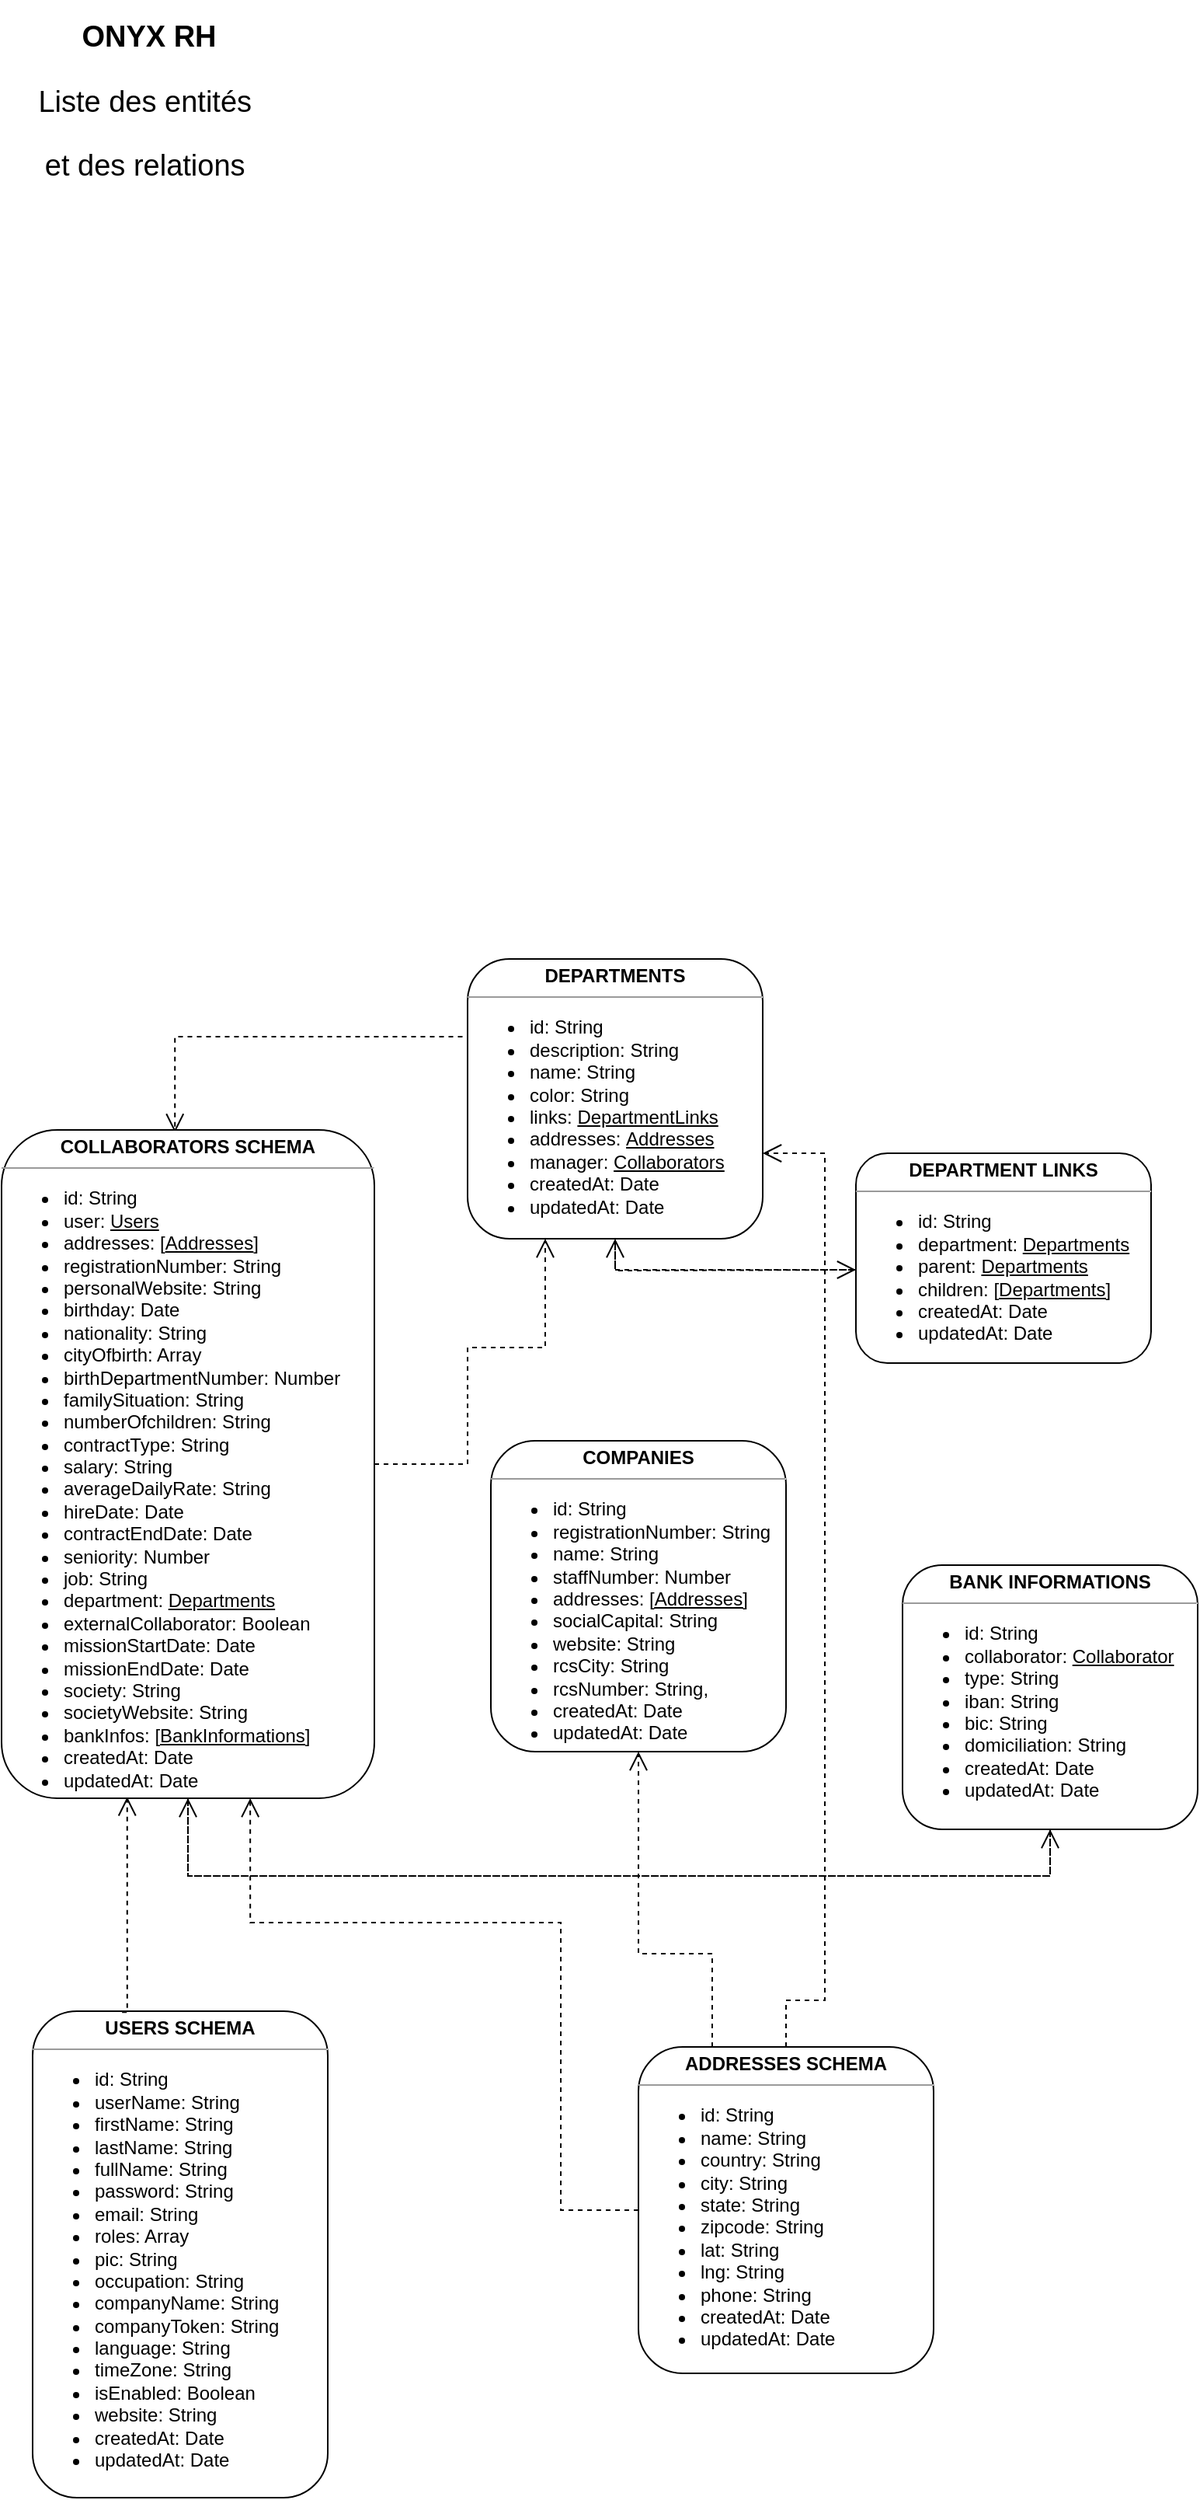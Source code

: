 <mxfile version="10.8.0" type="device"><diagram name="Page-1" id="c4acf3e9-155e-7222-9cf6-157b1a14988f"><mxGraphModel dx="685" dy="2079" grid="1" gridSize="10" guides="1" tooltips="1" connect="1" arrows="1" fold="1" page="1" pageScale="1" pageWidth="850" pageHeight="1100" background="#ffffff" math="0" shadow="0"><root><mxCell id="0"/><mxCell id="1" parent="0"/><mxCell id="5d2195bd80daf111-36" style="edgeStyle=orthogonalEdgeStyle;rounded=0;html=1;dashed=1;labelBackgroundColor=none;startFill=0;endArrow=open;endFill=0;endSize=10;fontFamily=Verdana;fontSize=10;exitX=0;exitY=0.5;exitDx=0;exitDy=0;entryX=0.667;entryY=1;entryDx=0;entryDy=0;entryPerimeter=0;" parent="1" source="5d2195bd80daf111-15" target="AQMQqpWyUNl0TVWMJhzB-14" edge="1"><mxGeometry relative="1" as="geometry"><Array as="points"><mxPoint x="400" y="335"/><mxPoint x="400" y="150"/><mxPoint x="200" y="150"/></Array><mxPoint x="550" y="823" as="sourcePoint"/><mxPoint x="490" y="520.167" as="targetPoint"/></mxGeometry></mxCell><mxCell id="5d2195bd80daf111-26" style="edgeStyle=orthogonalEdgeStyle;rounded=0;html=1;dashed=1;labelBackgroundColor=none;startFill=0;endArrow=open;endFill=0;endSize=10;fontFamily=Verdana;fontSize=10;" parent="1" target="AQMQqpWyUNl0TVWMJhzB-12" edge="1"><mxGeometry relative="1" as="geometry"><Array as="points"/><mxPoint x="590" y="-270" as="sourcePoint"/><mxPoint x="685" y="300.167" as="targetPoint"/></mxGeometry></mxCell><mxCell id="5d2195bd80daf111-15" value="&lt;p style=&quot;margin: 0px ; margin-top: 4px ; text-align: center&quot;&gt;&lt;b&gt;ADDRESSES SCHEMA&lt;/b&gt;&lt;/p&gt;&lt;hr size=&quot;1&quot;&gt;&lt;p&gt;&lt;/p&gt;&lt;ul&gt;&lt;li&gt;id: String&lt;/li&gt;&lt;li&gt;name: String&lt;/li&gt;&lt;li&gt;country: String&lt;/li&gt;&lt;li&gt;city: String&lt;/li&gt;&lt;li&gt;state: String&lt;/li&gt;&lt;li&gt;zipcode: String&lt;/li&gt;&lt;li&gt;lat: String&lt;/li&gt;&lt;li&gt;lng: String&lt;/li&gt;&lt;li&gt;phone: String&lt;/li&gt;&lt;li&gt;createdAt: Date&lt;/li&gt;&lt;li&gt;updatedAt: Date&lt;/li&gt;&lt;/ul&gt;&lt;div&gt;&lt;/div&gt;" style="verticalAlign=top;align=left;overflow=fill;fontSize=12;fontFamily=Helvetica;html=1;rounded=1;shadow=0;comic=0;labelBackgroundColor=none;strokeColor=#000000;strokeWidth=1;fillColor=#ffffff;" parent="1" vertex="1"><mxGeometry x="450" y="230" width="190" height="210" as="geometry"/></mxCell><mxCell id="5d2195bd80daf111-21" style="edgeStyle=orthogonalEdgeStyle;rounded=0;html=1;labelBackgroundColor=none;startFill=0;endArrow=open;endFill=0;endSize=10;fontFamily=Verdana;fontSize=10;dashed=1;" parent="1" source="AQMQqpWyUNl0TVWMJhzB-14" target="AQMQqpWyUNl0TVWMJhzB-11" edge="1"><mxGeometry relative="1" as="geometry"><mxPoint x="395" y="68" as="targetPoint"/><Array as="points"><mxPoint x="160" y="120"/><mxPoint x="715" y="120"/></Array></mxGeometry></mxCell><mxCell id="5d2195bd80daf111-22" style="edgeStyle=orthogonalEdgeStyle;rounded=0;html=1;exitX=0.5;exitY=1;dashed=1;labelBackgroundColor=none;startFill=0;endArrow=open;endFill=0;endSize=10;fontFamily=Verdana;fontSize=10;exitDx=0;exitDy=0;" parent="1" source="AQMQqpWyUNl0TVWMJhzB-11" edge="1"><mxGeometry relative="1" as="geometry"><Array as="points"><mxPoint x="715" y="120"/><mxPoint x="160" y="120"/></Array><mxPoint x="160" y="70" as="targetPoint"/></mxGeometry></mxCell><mxCell id="5d2195bd80daf111-18" value="&lt;p style=&quot;margin: 0px ; margin-top: 4px ; text-align: center&quot;&gt;&lt;b&gt;USERS SCHEMA&lt;/b&gt;&lt;/p&gt;&lt;hr size=&quot;1&quot;&gt;&lt;p style=&quot;margin: 0px ; margin-left: 4px&quot;&gt;&lt;/p&gt;&lt;ul&gt;&lt;li&gt;id: String&lt;/li&gt;&lt;li&gt;userName: String&lt;/li&gt;&lt;li&gt;firstName: String&lt;/li&gt;&lt;li&gt;lastName: String&lt;/li&gt;&lt;li&gt;&lt;span&gt;fullName: String&lt;/span&gt;&lt;/li&gt;&lt;li&gt;&lt;span&gt;password: String&lt;/span&gt;&lt;/li&gt;&lt;li&gt;&lt;span&gt;email: String&lt;/span&gt;&lt;/li&gt;&lt;li&gt;&lt;span&gt;roles: Array&lt;/span&gt;&lt;/li&gt;&lt;li&gt;&lt;span&gt;pic: String&lt;/span&gt;&lt;/li&gt;&lt;li&gt;occupation: String&lt;/li&gt;&lt;li&gt;companyName: String&lt;/li&gt;&lt;li&gt;companyToken: String&lt;/li&gt;&lt;li&gt;language: String&lt;/li&gt;&lt;li&gt;timeZone: String&lt;/li&gt;&lt;li&gt;isEnabled: Boolean&lt;/li&gt;&lt;li&gt;website: String&lt;/li&gt;&lt;li&gt;createdAt: Date&lt;/li&gt;&lt;li&gt;updatedAt: Date&lt;/li&gt;&lt;/ul&gt;&lt;p&gt;&lt;/p&gt;" style="verticalAlign=top;align=left;overflow=fill;fontSize=12;fontFamily=Helvetica;html=1;rounded=1;shadow=0;comic=0;labelBackgroundColor=none;strokeColor=#000000;strokeWidth=1;fillColor=#ffffff;" parent="1" vertex="1"><mxGeometry x="60" y="207" width="190" height="313" as="geometry"/></mxCell><mxCell id="5d2195bd80daf111-23" style="edgeStyle=orthogonalEdgeStyle;rounded=0;html=1;dashed=1;labelBackgroundColor=none;startFill=0;endArrow=open;endFill=0;endSize=10;fontFamily=Verdana;fontSize=10;entryX=0.337;entryY=0.998;entryDx=0;entryDy=0;entryPerimeter=0;exitX=0.303;exitY=0.002;exitDx=0;exitDy=0;exitPerimeter=0;" parent="1" source="5d2195bd80daf111-18" target="AQMQqpWyUNl0TVWMJhzB-14" edge="1"><mxGeometry relative="1" as="geometry"><Array as="points"><mxPoint x="121" y="208"/></Array><mxPoint x="160" y="207" as="sourcePoint"/><mxPoint x="395" y="70.5" as="targetPoint"/></mxGeometry></mxCell><mxCell id="5d2195bd80daf111-24" style="edgeStyle=orthogonalEdgeStyle;rounded=0;html=1;dashed=1;labelBackgroundColor=none;startFill=0;endArrow=open;endFill=0;endSize=10;fontFamily=Verdana;fontSize=10;exitX=0.5;exitY=0;exitDx=0;exitDy=0;" parent="1" source="5d2195bd80daf111-15" target="AQMQqpWyUNl0TVWMJhzB-12" edge="1"><mxGeometry relative="1" as="geometry"><Array as="points"><mxPoint x="545" y="200"/><mxPoint x="570" y="200"/><mxPoint x="570" y="-345"/></Array><mxPoint x="250" y="310" as="sourcePoint"/><mxPoint x="580" y="160" as="targetPoint"/></mxGeometry></mxCell><mxCell id="5d2195bd80daf111-25" style="edgeStyle=orthogonalEdgeStyle;rounded=0;html=1;dashed=1;labelBackgroundColor=none;startFill=0;endArrow=open;endFill=0;endSize=10;fontFamily=Verdana;fontSize=10;" parent="1" target="AQMQqpWyUNl0TVWMJhzB-13" edge="1"><mxGeometry relative="1" as="geometry"><Array as="points"><mxPoint x="435" y="-270"/></Array><mxPoint x="435" y="-300" as="sourcePoint"/></mxGeometry></mxCell><mxCell id="5d2195bd80daf111-29" style="edgeStyle=orthogonalEdgeStyle;rounded=0;html=1;dashed=1;labelBackgroundColor=none;startFill=0;endArrow=open;endFill=0;endSize=10;fontFamily=Verdana;fontSize=10;exitX=0;exitY=0.293;exitDx=0;exitDy=0;entryX=0.465;entryY=0.004;entryDx=0;entryDy=0;entryPerimeter=0;exitPerimeter=0;" parent="1" source="AQMQqpWyUNl0TVWMJhzB-12" target="AQMQqpWyUNl0TVWMJhzB-14" edge="1"><mxGeometry relative="1" as="geometry"><mxPoint x="250" y="520" as="sourcePoint"/><mxPoint x="280" y="-58" as="targetPoint"/><Array as="points"><mxPoint x="340" y="-420"/><mxPoint x="152" y="-420"/></Array></mxGeometry></mxCell><mxCell id="5d2195bd80daf111-30" style="edgeStyle=orthogonalEdgeStyle;rounded=0;html=1;dashed=1;labelBackgroundColor=none;startFill=0;endArrow=open;endFill=0;endSize=10;fontFamily=Verdana;fontSize=10;exitX=1;exitY=0.5;exitDx=0;exitDy=0;" parent="1" source="AQMQqpWyUNl0TVWMJhzB-14" target="AQMQqpWyUNl0TVWMJhzB-12" edge="1"><mxGeometry relative="1" as="geometry"><Array as="points"><mxPoint x="340" y="-145"/><mxPoint x="340" y="-220"/><mxPoint x="390" y="-220"/></Array><mxPoint x="199" y="90" as="sourcePoint"/><mxPoint x="350" y="641.833" as="targetPoint"/></mxGeometry></mxCell><mxCell id="5d2195bd80daf111-31" style="edgeStyle=orthogonalEdgeStyle;rounded=0;html=1;dashed=1;labelBackgroundColor=none;startFill=0;endArrow=open;endFill=0;endSize=10;fontFamily=Verdana;fontSize=10;exitX=0.25;exitY=0;exitDx=0;exitDy=0;" parent="1" source="5d2195bd80daf111-15" target="AQMQqpWyUNl0TVWMJhzB-10" edge="1"><mxGeometry relative="1" as="geometry"><Array as="points"><mxPoint x="498" y="170"/><mxPoint x="450" y="170"/></Array><mxPoint x="250" y="560.167" as="sourcePoint"/><mxPoint x="650" y="560.167" as="targetPoint"/></mxGeometry></mxCell><mxCell id="AQMQqpWyUNl0TVWMJhzB-10" value="&lt;p style=&quot;margin: 0px ; margin-top: 4px ; text-align: center&quot;&gt;&lt;b&gt;COMPANIES&lt;/b&gt;&lt;/p&gt;&lt;hr size=&quot;1&quot;&gt;&lt;p&gt;&lt;/p&gt;&lt;ul&gt;&lt;li&gt;id: String&lt;/li&gt;&lt;li&gt;&lt;span&gt;registrationNumber&lt;/span&gt;: String&lt;/li&gt;&lt;li&gt;name: String&lt;/li&gt;&lt;li&gt;staffNumber: Number&lt;/li&gt;&lt;li&gt;addresses: &lt;u&gt;[&lt;u&gt;Addresses&lt;/u&gt;]&lt;/u&gt;&lt;/li&gt;&lt;li&gt;socialCapital: String&lt;/li&gt;&lt;li&gt;website: String&lt;/li&gt;&lt;li&gt;rcsCity: String&lt;/li&gt;&lt;li&gt;rcsNumber: String,&lt;/li&gt;&lt;li&gt;createdAt: Date&lt;/li&gt;&lt;li&gt;updatedAt: Date&lt;/li&gt;&lt;/ul&gt;&lt;div&gt;&lt;/div&gt;" style="verticalAlign=top;align=left;overflow=fill;fontSize=12;fontFamily=Helvetica;html=1;rounded=1;shadow=0;comic=0;labelBackgroundColor=none;strokeColor=#000000;strokeWidth=1;fillColor=#ffffff;" vertex="1" parent="1"><mxGeometry x="355" y="-160" width="190" height="200" as="geometry"/></mxCell><mxCell id="AQMQqpWyUNl0TVWMJhzB-11" value="&lt;p style=&quot;margin: 0px ; margin-top: 4px ; text-align: center&quot;&gt;&lt;b&gt;BANK INFORMATIONS&lt;/b&gt;&lt;/p&gt;&lt;hr size=&quot;1&quot;&gt;&lt;p&gt;&lt;/p&gt;&lt;ul&gt;&lt;li&gt;id: String&lt;/li&gt;&lt;li&gt;collaborator: &lt;u&gt;Collaborator&lt;/u&gt;&lt;/li&gt;&lt;li&gt;type: String&lt;/li&gt;&lt;li&gt;iban: String&lt;/li&gt;&lt;li&gt;bic: String&lt;/li&gt;&lt;li&gt;domiciliation: String&lt;/li&gt;&lt;li&gt;createdAt: Date&lt;/li&gt;&lt;li&gt;updatedAt: Date&lt;/li&gt;&lt;/ul&gt;&lt;div&gt;&lt;/div&gt;" style="verticalAlign=top;align=left;overflow=fill;fontSize=12;fontFamily=Helvetica;html=1;rounded=1;shadow=0;comic=0;labelBackgroundColor=none;strokeColor=#000000;strokeWidth=1;fillColor=#ffffff;" vertex="1" parent="1"><mxGeometry x="620" y="-80" width="190" height="170" as="geometry"/></mxCell><mxCell id="AQMQqpWyUNl0TVWMJhzB-12" value="&lt;p style=&quot;margin: 0px ; margin-top: 4px ; text-align: center&quot;&gt;&lt;b&gt;DEPARTMENTS&lt;/b&gt;&lt;/p&gt;&lt;hr size=&quot;1&quot;&gt;&lt;p&gt;&lt;/p&gt;&lt;ul&gt;&lt;li&gt;id: String&lt;/li&gt;&lt;li&gt;description: String&lt;/li&gt;&lt;li&gt;name: String&lt;/li&gt;&lt;li&gt;color: String&lt;/li&gt;&lt;li&gt;links: &lt;u&gt;DepartmentLinks&lt;/u&gt;&lt;/li&gt;&lt;li&gt;addresses:&amp;nbsp;&lt;u&gt;Addresses&lt;/u&gt;&lt;/li&gt;&lt;li&gt;manager: &lt;u&gt;Collaborators&lt;/u&gt;&lt;/li&gt;&lt;li&gt;createdAt: Date&lt;/li&gt;&lt;li&gt;updatedAt: Date&lt;/li&gt;&lt;/ul&gt;&lt;div&gt;&lt;/div&gt;" style="verticalAlign=top;align=left;overflow=fill;fontSize=12;fontFamily=Helvetica;html=1;rounded=1;shadow=0;comic=0;labelBackgroundColor=none;strokeColor=#000000;strokeWidth=1;fillColor=#ffffff;" vertex="1" parent="1"><mxGeometry x="340" y="-470" width="190" height="180" as="geometry"/></mxCell><mxCell id="AQMQqpWyUNl0TVWMJhzB-13" value="&lt;p style=&quot;margin: 0px ; margin-top: 4px ; text-align: center&quot;&gt;&lt;b&gt;DEPARTMENT LINKS&lt;/b&gt;&lt;/p&gt;&lt;hr size=&quot;1&quot;&gt;&lt;p&gt;&lt;/p&gt;&lt;ul&gt;&lt;li&gt;id: String&lt;/li&gt;&lt;li&gt;department:&amp;nbsp;&lt;u&gt;Departments&lt;/u&gt;&lt;/li&gt;&lt;li&gt;parent:&amp;nbsp;&lt;u&gt;Departments&lt;/u&gt;&lt;/li&gt;&lt;li&gt;children: [&lt;u&gt;Departments]&lt;/u&gt;&lt;/li&gt;&lt;li&gt;createdAt: Date&lt;/li&gt;&lt;li&gt;updatedAt: Date&lt;/li&gt;&lt;/ul&gt;&lt;div&gt;&lt;/div&gt;" style="verticalAlign=top;align=left;overflow=fill;fontSize=12;fontFamily=Helvetica;html=1;rounded=1;shadow=0;comic=0;labelBackgroundColor=none;strokeColor=#000000;strokeWidth=1;fillColor=#ffffff;" vertex="1" parent="1"><mxGeometry x="590" y="-345" width="190" height="135" as="geometry"/></mxCell><mxCell id="AQMQqpWyUNl0TVWMJhzB-14" value="&lt;p style=&quot;margin: 0px ; margin-top: 4px ; text-align: center&quot;&gt;&lt;b&gt;COLLABORATORS SCHEMA&lt;/b&gt;&lt;/p&gt;&lt;hr size=&quot;1&quot;&gt;&lt;p style=&quot;margin: 0px ; margin-left: 4px&quot;&gt;&lt;/p&gt;&lt;ul&gt;&lt;li&gt;id: String&lt;/li&gt;&lt;li&gt;user:&amp;nbsp;&lt;u&gt;Users&lt;/u&gt;&lt;/li&gt;&lt;li&gt;addresses: &lt;u&gt;[&lt;u&gt;Addresses&lt;/u&gt;]&lt;/u&gt;&lt;/li&gt;&lt;li&gt;&lt;span&gt;registrationNumber&lt;/span&gt;: String&lt;/li&gt;&lt;li&gt;&lt;span&gt;personalWebsite: String&lt;/span&gt;&lt;/li&gt;&lt;li&gt;&lt;span&gt;birthday: Date&lt;/span&gt;&lt;/li&gt;&lt;li&gt;&lt;span&gt;nationality: String&lt;/span&gt;&lt;/li&gt;&lt;li&gt;&lt;span&gt;cityOfbirth: Array&lt;/span&gt;&lt;/li&gt;&lt;li&gt;&lt;span&gt;birthDepartmentNumber: Number&lt;/span&gt;&lt;/li&gt;&lt;li&gt;&lt;span&gt;familySituation&lt;/span&gt;: String&lt;/li&gt;&lt;li&gt;&lt;span&gt;numberOfchildren&lt;/span&gt;: String&lt;/li&gt;&lt;li&gt;&lt;span&gt;contractType&lt;/span&gt;: String&lt;/li&gt;&lt;li&gt;&lt;span&gt;salary&lt;/span&gt;: String&lt;/li&gt;&lt;li&gt;&lt;span&gt;averageDailyRate&lt;/span&gt;: String&lt;/li&gt;&lt;li&gt;&lt;span&gt;hireDate&lt;/span&gt;: Date&lt;/li&gt;&lt;li&gt;contractEndDate: Date&lt;/li&gt;&lt;li&gt;&lt;div&gt;&lt;span&gt;seniority: Number&lt;/span&gt;&lt;/div&gt;&lt;/li&gt;&lt;li&gt;&lt;div&gt;&lt;span&gt;job: String&lt;/span&gt;&lt;/div&gt;&lt;/li&gt;&lt;li&gt;&lt;div&gt;&lt;span&gt;&lt;div&gt;&lt;span&gt;department:&amp;nbsp;&lt;/span&gt;&lt;u&gt;Departments&lt;/u&gt;&lt;/div&gt;&lt;/span&gt;&lt;/div&gt;&lt;/li&gt;&lt;li&gt;&lt;div&gt;&lt;span&gt;&lt;div&gt;&lt;span&gt;externalCollaborator: Boolean&lt;/span&gt;&lt;/div&gt;&lt;/span&gt;&lt;/div&gt;&lt;/li&gt;&lt;li&gt;&lt;div&gt;&lt;span&gt;&lt;div&gt;&lt;span&gt;missionStartDate: Date&lt;/span&gt;&lt;/div&gt;&lt;/span&gt;&lt;/div&gt;&lt;/li&gt;&lt;li&gt;&lt;div&gt;&lt;span&gt;&lt;div&gt;&lt;span&gt;missionEndDate: Date&lt;/span&gt;&lt;/div&gt;&lt;/span&gt;&lt;/div&gt;&lt;/li&gt;&lt;li&gt;&lt;div&gt;&lt;span&gt;&lt;div&gt;&lt;span&gt;society: String&lt;/span&gt;&lt;/div&gt;&lt;/span&gt;&lt;/div&gt;&lt;/li&gt;&lt;li&gt;&lt;div&gt;&lt;span&gt;&lt;div&gt;&lt;span&gt;societyWebsite: String&lt;/span&gt;&lt;/div&gt;&lt;/span&gt;&lt;/div&gt;&lt;/li&gt;&lt;li&gt;&lt;div&gt;&lt;span&gt;bankInfos: [&lt;/span&gt;&lt;u&gt;BankInformations]&lt;/u&gt;&lt;/div&gt;&lt;/li&gt;&lt;li&gt;createdAt: Date&lt;/li&gt;&lt;li&gt;updatedAt: Date&lt;/li&gt;&lt;/ul&gt;&lt;p&gt;&lt;/p&gt;" style="verticalAlign=top;align=left;overflow=fill;fontSize=12;fontFamily=Helvetica;html=1;rounded=1;shadow=0;comic=0;labelBackgroundColor=none;strokeColor=#000000;strokeWidth=1;fillColor=#ffffff;" vertex="1" parent="1"><mxGeometry x="40" y="-360" width="240" height="430" as="geometry"/></mxCell><mxCell id="AQMQqpWyUNl0TVWMJhzB-19" value="&lt;p style=&quot;line-height: 110%&quot;&gt;&lt;/p&gt;&lt;h1 style=&quot;font-size: 19px&quot;&gt;&lt;font style=&quot;font-size: 19px ; line-height: 60%&quot;&gt;ONYX RH&lt;/font&gt;&lt;/h1&gt;&lt;p style=&quot;font-size: 19px&quot;&gt;&lt;font style=&quot;font-size: 19px&quot;&gt;Liste des entités&amp;nbsp;&lt;/font&gt;&lt;/p&gt;&lt;p style=&quot;font-size: 19px&quot;&gt;&lt;font style=&quot;font-size: 19px&quot;&gt;et des relations&amp;nbsp;&lt;/font&gt;&lt;/p&gt;&lt;p&gt;&lt;/p&gt;" style="text;html=1;strokeColor=none;fillColor=none;spacing=5;spacingTop=-20;whiteSpace=wrap;overflow=hidden;rounded=0;align=center;" vertex="1" parent="1"><mxGeometry x="40" y="-1077" width="190" height="117" as="geometry"/></mxCell></root></mxGraphModel></diagram></mxfile>